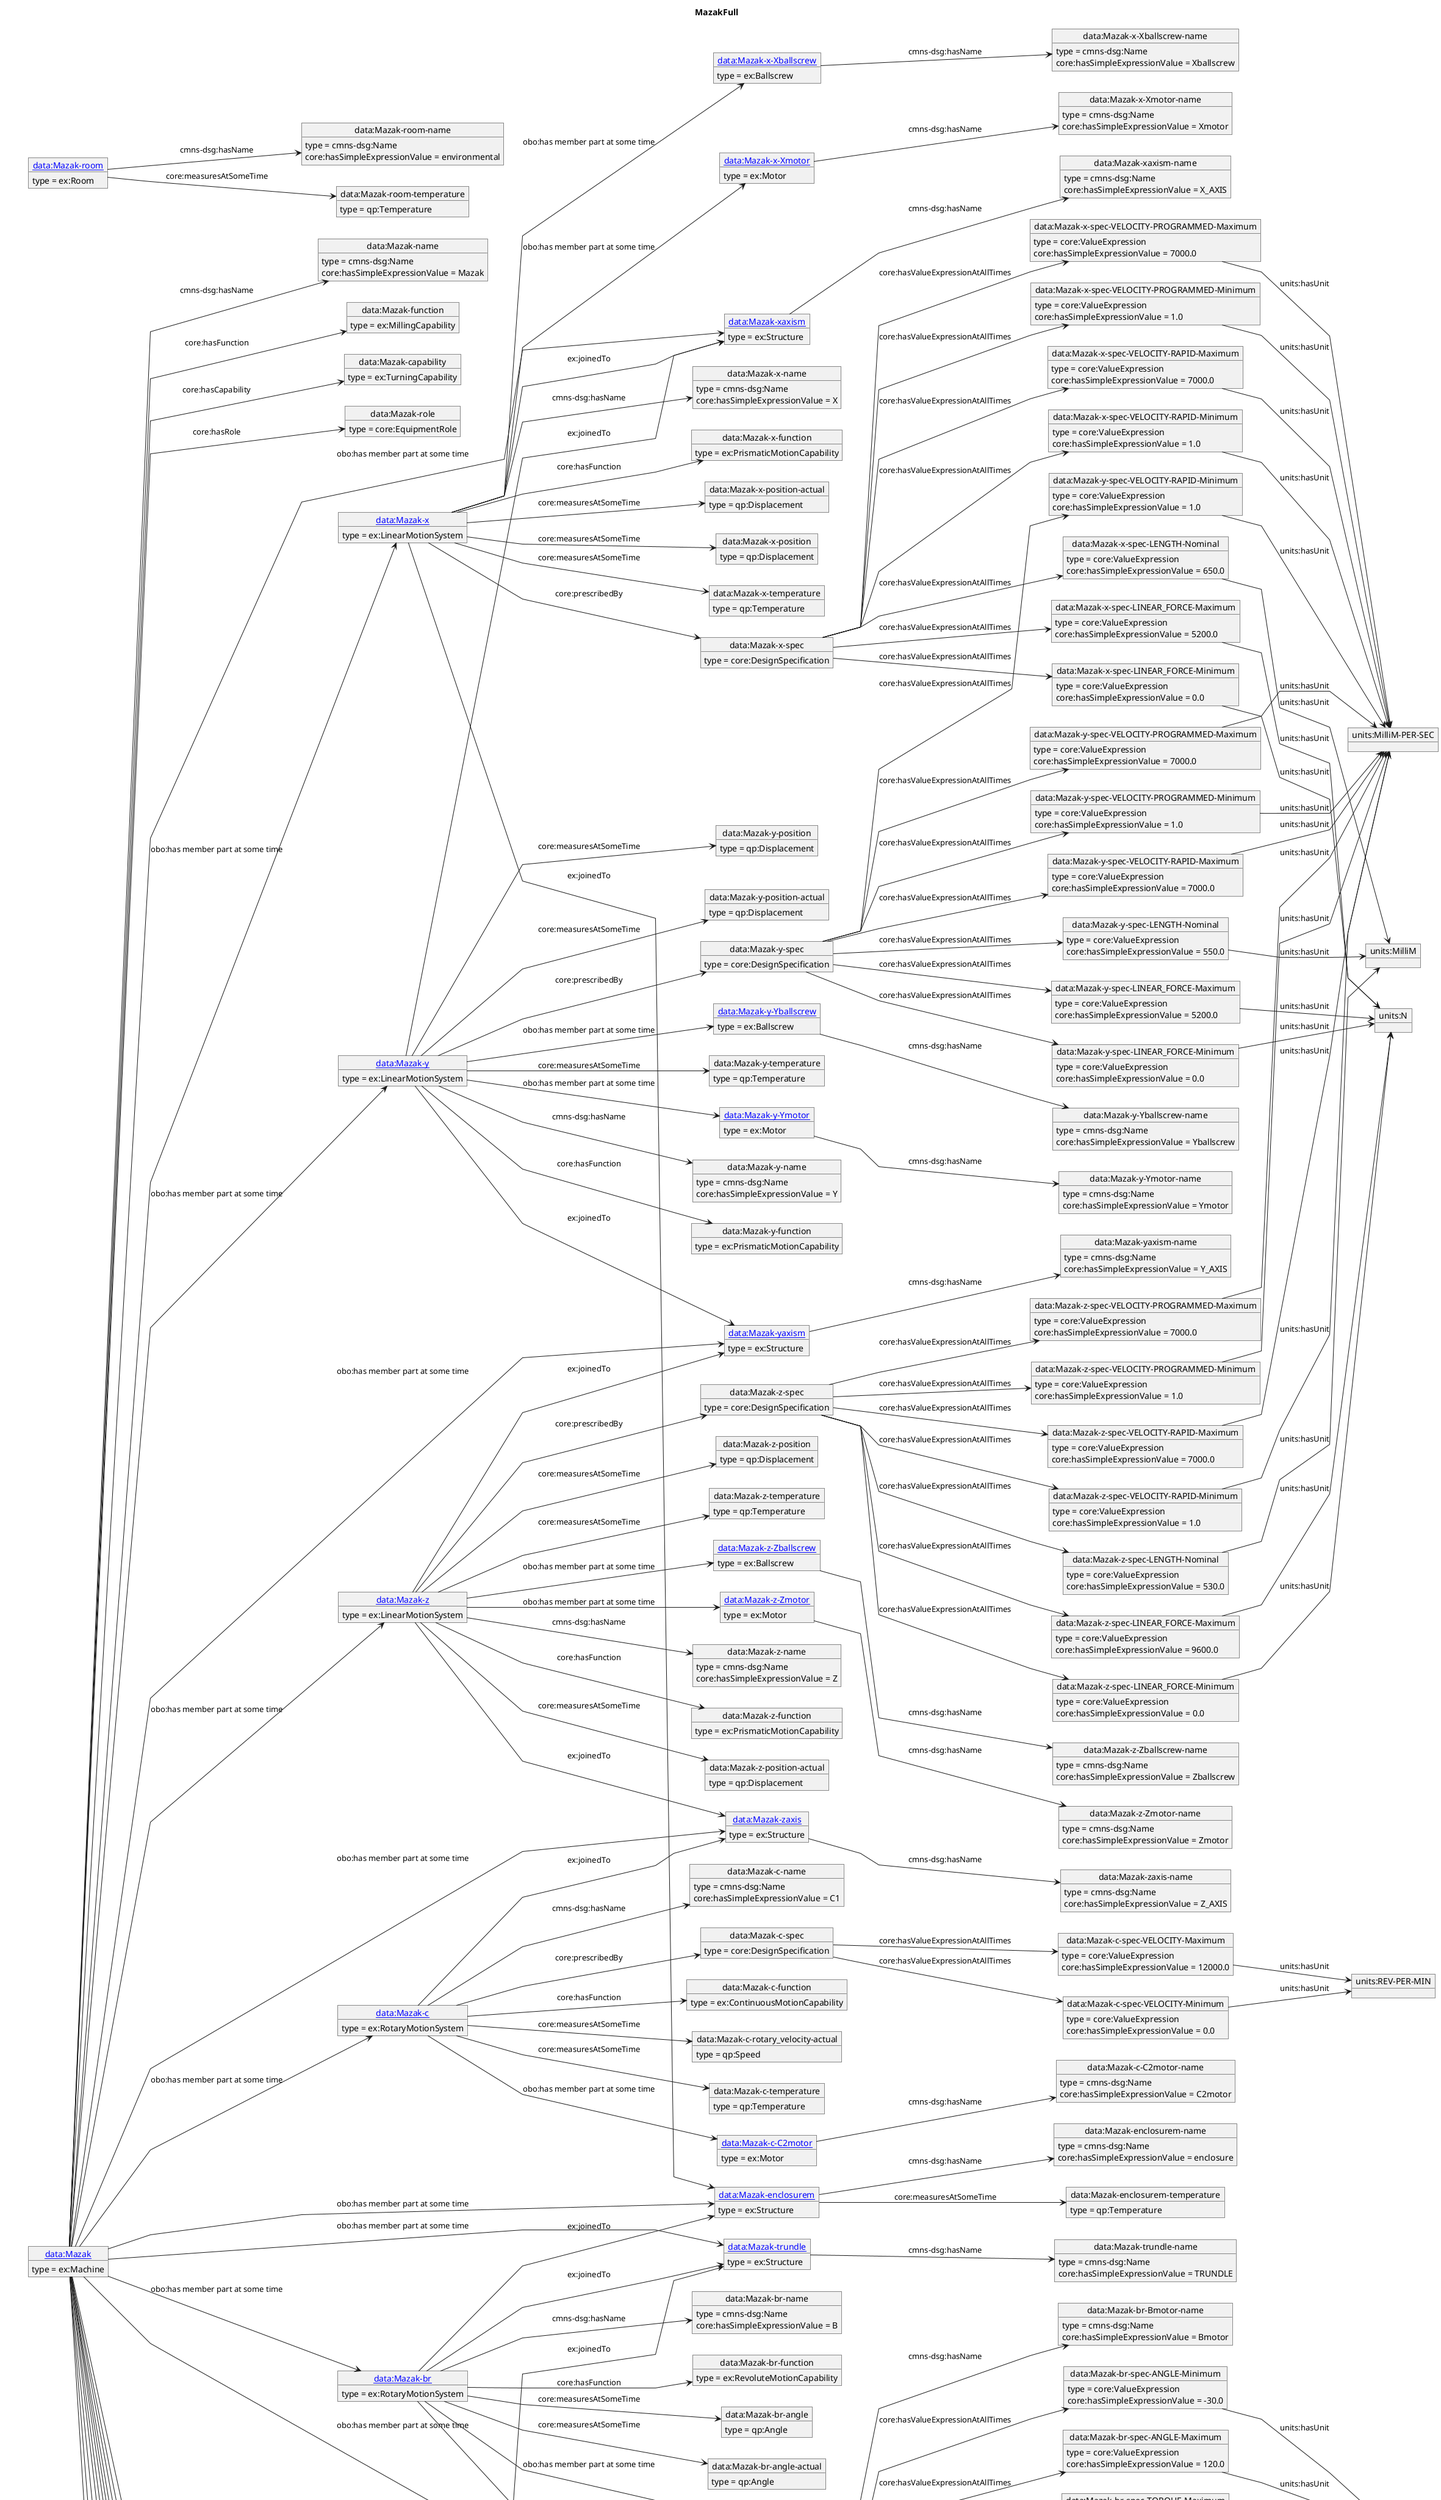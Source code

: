 @startuml
skinparam linetype polyline
left to right direction
title MazakFull
object "data:" as o1 {
 type = owl:Ontology
 }
object "ex:" as o2 
object "[[./Mazak.html data:Mazak]]" as o3 {
 type = ex:Machine
 }
object "data:Mazak-name" as o4 {
 type = cmns-dsg:Name
 }
object "data:Mazak-function" as o5 {
 type = ex:MillingCapability
 }
object "data:Mazak-capability" as o6 {
 type = ex:TurningCapability
 }
object "data:Mazak-role" as o7 {
 type = core:EquipmentRole
 }
object "[[./Mazak-xaxism.html data:Mazak-xaxism]]" as o8 {
 type = ex:Structure
 }
object "[[./Mazak-yaxism.html data:Mazak-yaxism]]" as o9 {
 type = ex:Structure
 }
object "[[./Mazak-zaxis.html data:Mazak-zaxis]]" as o10 {
 type = ex:Structure
 }
object "[[./Mazak-table.html data:Mazak-table]]" as o11 {
 type = ex:Structure
 }
object "[[./Mazak-trundle.html data:Mazak-trundle]]" as o12 {
 type = ex:Structure
 }
object "[[./Mazak-x.html data:Mazak-x]]" as o13 {
 type = ex:LinearMotionSystem
 }
object "[[./Mazak-y.html data:Mazak-y]]" as o14 {
 type = ex:LinearMotionSystem
 }
object "[[./Mazak-z.html data:Mazak-z]]" as o15 {
 type = ex:LinearMotionSystem
 }
object "[[./Mazak-c.html data:Mazak-c]]" as o16 {
 type = ex:RotaryMotionSystem
 }
object "[[./Mazak-br.html data:Mazak-br]]" as o17 {
 type = ex:RotaryMotionSystem
 }
object "[[./Mazak-c2.html data:Mazak-c2]]" as o18 {
 type = ex:RotaryMotionSystem
 }
object "[[./Mazak-cont.html data:Mazak-cont]]" as o19 {
 type = ex:ControlSystem
 }
object "[[./Mazak-door1.html data:Mazak-door1]]" as o20 {
 type = obo:object
 }
object "[[./Mazak-partocc.html data:Mazak-partocc]]" as o21 {
 type = ex:Part
 }
object "[[./Mazak-elec.html data:Mazak-elec]]" as o22 {
 type = ex:ElectricalSystem
 }
object "[[./Mazak-hydraulic.html data:Mazak-hydraulic]]" as o23 {
 type = ex:HydraulicSystem
 }
object "[[./Mazak-coolant.html data:Mazak-coolant]]" as o24 {
 type = obo:object
 }
object "[[./Mazak-pneumatic.html data:Mazak-pneumatic]]" as o25 {
 type = ex:PneumaticSystem
 }
object "[[./Mazak-lubrication.html data:Mazak-lubrication]]" as o26 {
 type = ex:LubricationSystem
 }
object "[[./Mazak-personnelm.html data:Mazak-personnelm]]" as o27 {
 type = core:Person
 }
object "[[./Mazak-procstock.html data:Mazak-procstock]]" as o28 {
 type = ex:Stock
 }
object "[[./Mazak-enclosurem.html data:Mazak-enclosurem]]" as o29 {
 type = ex:Structure
 }
object "data:Mazak-xaxism-name" as o30 {
 type = cmns-dsg:Name
 }
object "data:Mazak-yaxism-name" as o31 {
 type = cmns-dsg:Name
 }
object "data:Mazak-zaxis-name" as o32 {
 type = cmns-dsg:Name
 }
object "data:Mazak-table-name" as o33 {
 type = cmns-dsg:Name
 }
object "data:Mazak-trundle-name" as o34 {
 type = cmns-dsg:Name
 }
object "data:Mazak-x-name" as o35 {
 type = cmns-dsg:Name
 }
object "data:Mazak-x-spec" as o36 {
 type = core:DesignSpecification
 }
object "data:Mazak-x-function" as o37 {
 type = ex:PrismaticMotionCapability
 }
object "data:Mazak-x-position-actual" as o38 {
 type = qp:Displacement
 }
object "data:Mazak-x-position" as o39 {
 type = qp:Displacement
 }
object "data:Mazak-x-temperature" as o40 {
 type = qp:Temperature
 }
object "[[./Mazak-x-Xballscrew.html data:Mazak-x-Xballscrew]]" as o41 {
 type = ex:Ballscrew
 }
object "[[./Mazak-x-Xmotor.html data:Mazak-x-Xmotor]]" as o42 {
 type = ex:Motor
 }
object "data:Mazak-x-spec-LENGTH-Nominal" as o43 {
 type = core:ValueExpression
 }
object "data:Mazak-x-spec-LINEAR_FORCE-Maximum" as o44 {
 type = core:ValueExpression
 }
object "data:Mazak-x-spec-LINEAR_FORCE-Minimum" as o45 {
 type = core:ValueExpression
 }
object "data:Mazak-x-spec-VELOCITY-RAPID-Maximum" as o46 {
 type = core:ValueExpression
 }
object "data:Mazak-x-spec-VELOCITY-RAPID-Minimum" as o47 {
 type = core:ValueExpression
 }
object "data:Mazak-x-spec-VELOCITY-PROGRAMMED-Maximum" as o48 {
 type = core:ValueExpression
 }
object "data:Mazak-x-spec-VELOCITY-PROGRAMMED-Minimum" as o49 {
 type = core:ValueExpression
 }
object "units:MilliM" as o50 
object "units:N" as o51 
object "units:MilliM-PER-SEC" as o52 
object "data:Mazak-x-Xballscrew-name" as o53 {
 type = cmns-dsg:Name
 }
object "data:Mazak-x-Xmotor-name" as o54 {
 type = cmns-dsg:Name
 }
object "data:Mazak-y-name" as o55 {
 type = cmns-dsg:Name
 }
object "data:Mazak-y-spec" as o56 {
 type = core:DesignSpecification
 }
object "data:Mazak-y-function" as o57 {
 type = ex:PrismaticMotionCapability
 }
object "data:Mazak-y-position-actual" as o58 {
 type = qp:Displacement
 }
object "data:Mazak-y-position" as o59 {
 type = qp:Displacement
 }
object "data:Mazak-y-temperature" as o60 {
 type = qp:Temperature
 }
object "[[./Mazak-y-Yballscrew.html data:Mazak-y-Yballscrew]]" as o61 {
 type = ex:Ballscrew
 }
object "[[./Mazak-y-Ymotor.html data:Mazak-y-Ymotor]]" as o62 {
 type = ex:Motor
 }
object "data:Mazak-y-spec-LENGTH-Nominal" as o63 {
 type = core:ValueExpression
 }
object "data:Mazak-y-spec-LINEAR_FORCE-Maximum" as o64 {
 type = core:ValueExpression
 }
object "data:Mazak-y-spec-LINEAR_FORCE-Minimum" as o65 {
 type = core:ValueExpression
 }
object "data:Mazak-y-spec-VELOCITY-RAPID-Maximum" as o66 {
 type = core:ValueExpression
 }
object "data:Mazak-y-spec-VELOCITY-RAPID-Minimum" as o67 {
 type = core:ValueExpression
 }
object "data:Mazak-y-spec-VELOCITY-PROGRAMMED-Maximum" as o68 {
 type = core:ValueExpression
 }
object "data:Mazak-y-spec-VELOCITY-PROGRAMMED-Minimum" as o69 {
 type = core:ValueExpression
 }
object "data:Mazak-y-Yballscrew-name" as o70 {
 type = cmns-dsg:Name
 }
object "data:Mazak-y-Ymotor-name" as o71 {
 type = cmns-dsg:Name
 }
object "data:Mazak-z-name" as o72 {
 type = cmns-dsg:Name
 }
object "data:Mazak-z-spec" as o73 {
 type = core:DesignSpecification
 }
object "data:Mazak-z-function" as o74 {
 type = ex:PrismaticMotionCapability
 }
object "data:Mazak-z-position-actual" as o75 {
 type = qp:Displacement
 }
object "data:Mazak-z-position" as o76 {
 type = qp:Displacement
 }
object "data:Mazak-z-temperature" as o77 {
 type = qp:Temperature
 }
object "[[./Mazak-z-Zballscrew.html data:Mazak-z-Zballscrew]]" as o78 {
 type = ex:Ballscrew
 }
object "[[./Mazak-z-Zmotor.html data:Mazak-z-Zmotor]]" as o79 {
 type = ex:Motor
 }
object "data:Mazak-z-spec-LENGTH-Nominal" as o80 {
 type = core:ValueExpression
 }
object "data:Mazak-z-spec-LINEAR_FORCE-Maximum" as o81 {
 type = core:ValueExpression
 }
object "data:Mazak-z-spec-LINEAR_FORCE-Minimum" as o82 {
 type = core:ValueExpression
 }
object "data:Mazak-z-spec-VELOCITY-RAPID-Maximum" as o83 {
 type = core:ValueExpression
 }
object "data:Mazak-z-spec-VELOCITY-RAPID-Minimum" as o84 {
 type = core:ValueExpression
 }
object "data:Mazak-z-spec-VELOCITY-PROGRAMMED-Maximum" as o85 {
 type = core:ValueExpression
 }
object "data:Mazak-z-spec-VELOCITY-PROGRAMMED-Minimum" as o86 {
 type = core:ValueExpression
 }
object "data:Mazak-z-Zballscrew-name" as o87 {
 type = cmns-dsg:Name
 }
object "data:Mazak-z-Zmotor-name" as o88 {
 type = cmns-dsg:Name
 }
object "data:Mazak-c-name" as o89 {
 type = cmns-dsg:Name
 }
object "data:Mazak-c-spec" as o90 {
 type = core:DesignSpecification
 }
object "data:Mazak-c-function" as o91 {
 type = ex:ContinuousMotionCapability
 }
object "data:Mazak-c-rotary_velocity-actual" as o92 {
 type = qp:Speed
 }
object "data:Mazak-c-temperature" as o93 {
 type = qp:Temperature
 }
object "[[./Mazak-c-C2motor.html data:Mazak-c-C2motor]]" as o94 {
 type = ex:Motor
 }
object "data:Mazak-c-spec-VELOCITY-Maximum" as o95 {
 type = core:ValueExpression
 }
object "data:Mazak-c-spec-VELOCITY-Minimum" as o96 {
 type = core:ValueExpression
 }
object "units:REV-PER-MIN" as o97 
object "data:Mazak-c-C2motor-name" as o98 {
 type = cmns-dsg:Name
 }
object "data:Mazak-br-name" as o99 {
 type = cmns-dsg:Name
 }
object "data:Mazak-br-spec" as o100 {
 type = core:DesignSpecification
 }
object "data:Mazak-br-function" as o101 {
 type = ex:RevoluteMotionCapability
 }
object "data:Mazak-br-angle" as o102 {
 type = qp:Angle
 }
object "data:Mazak-br-angle-actual" as o103 {
 type = qp:Angle
 }
object "[[./Mazak-br-Bmotor.html data:Mazak-br-Bmotor]]" as o104 {
 type = ex:Motor
 }
object "data:Mazak-br-spec-ANGLE-Maximum" as o105 {
 type = core:ValueExpression
 }
object "data:Mazak-br-spec-ANGLE-Minimum" as o106 {
 type = core:ValueExpression
 }
object "data:Mazak-br-spec-TORQUE-Maximum" as o107 {
 type = core:ValueExpression
 }
object "data:Mazak-br-spec-TORQUE-Minimum" as o108 {
 type = core:ValueExpression
 }
object "units:DEG" as o109 
object "units:N-M" as o110 
object "data:Mazak-br-Bmotor-name" as o111 {
 type = cmns-dsg:Name
 }
object "data:Mazak-c2-name" as o112 {
 type = cmns-dsg:Name
 }
object "data:Mazak-c2-spec" as o113 {
 type = core:DesignSpecification
 }
object "data:Mazak-c2-function" as o114 {
 type = ex:RevoluteMotionCapability
 }
object "data:Mazak-c2-angle" as o115 {
 type = qp:Angle
 }
object "data:Mazak-c2-angle-actual" as o116 {
 type = qp:Angle
 }
object "data:Mazak-c2-temperature" as o117 {
 type = qp:Temperature
 }
object "[[./Mazak-c2-Cmotor.html data:Mazak-c2-Cmotor]]" as o118 {
 type = ex:Motor
 }
object "data:Mazak-c2-spec-ANGLE-Maximum" as o119 {
 type = core:ValueExpression
 }
object "data:Mazak-c2-spec-ANGLE-Minimum" as o120 {
 type = core:ValueExpression
 }
object "data:Mazak-c2-spec-TORQUE-Maximum" as o121 {
 type = core:ValueExpression
 }
object "data:Mazak-c2-spec-TORQUE-Minimum" as o122 {
 type = core:ValueExpression
 }
object "data:Mazak-c2-Cmotor-name" as o123 {
 type = cmns-dsg:Name
 }
object "data:Mazak-cont-name" as o124 {
 type = cmns-dsg:Name
 }
object "[[./Mazak-cont-path1.html data:Mazak-cont-path1]]" as o125 {
 type = ex:ControlSystemPath
 }
object "data:Mazak-cont-path1-name" as o126 {
 type = cmns-dsg:Name
 }
object "data:Mazak-door1-name" as o127 {
 type = cmns-dsg:Name
 }
object "data:Mazak-partocc-name" as o128 {
 type = cmns-dsg:Name
 }
object "data:Mazak-elec-name" as o129 {
 type = cmns-dsg:Name
 }
object "data:Mazak-hydraulic-name" as o130 {
 type = cmns-dsg:Name
 }
object "data:Mazak-coolant-name" as o131 {
 type = cmns-dsg:Name
 }
object "data:Mazak-coolant-temperature" as o132 {
 type = qp:Temperature
 }
object "data:Mazak-pneumatic-name" as o133 {
 type = cmns-dsg:Name
 }
object "data:Mazak-lubrication-name" as o134 {
 type = cmns-dsg:Name
 }
object "[[./Mazak-room.html data:Mazak-room]]" as o135 {
 type = ex:Room
 }
object "data:Mazak-room-name" as o136 {
 type = cmns-dsg:Name
 }
object "data:Mazak-room-temperature" as o137 {
 type = qp:Temperature
 }
object "data:Mazak-personnelm-name" as o138 {
 type = cmns-dsg:Name
 }
object "data:Mazak-procstock-name" as o139 {
 type = cmns-dsg:Name
 }
object "data:Mazak-enclosurem-name" as o140 {
 type = cmns-dsg:Name
 }
object "data:Mazak-enclosurem-temperature" as o141 {
 type = qp:Temperature
 }
o1 : rdfs:label = Machine Ontology
o1 --> o2 : owl:imports
o3 --> o4 : cmns-dsg:hasName
o3 --> o5 : core:hasFunction
o3 --> o6 : core:hasCapability
o3 --> o7 : core:hasRole
o3 --> o8 : obo:has member part at some time
o3 --> o9 : obo:has member part at some time
o3 --> o10 : obo:has member part at some time
o3 --> o11 : obo:has member part at some time
o3 --> o12 : obo:has member part at some time
o3 --> o13 : obo:has member part at some time
o3 --> o14 : obo:has member part at some time
o3 --> o15 : obo:has member part at some time
o3 --> o16 : obo:has member part at some time
o3 --> o17 : obo:has member part at some time
o3 --> o18 : obo:has member part at some time
o3 --> o19 : obo:has member part at some time
o3 --> o20 : obo:has member part at some time
o3 --> o21 : obo:has member part at some time
o3 --> o22 : obo:has member part at some time
o3 --> o23 : obo:has member part at some time
o3 --> o24 : obo:has member part at some time
o3 --> o25 : obo:has member part at some time
o3 --> o26 : obo:has member part at some time
o3 --> o27 : obo:has member part at some time
o3 --> o28 : obo:has member part at some time
o3 --> o29 : obo:has member part at some time
o4 : core:hasSimpleExpressionValue = Mazak
o8 --> o30 : cmns-dsg:hasName
o30 : core:hasSimpleExpressionValue = X_AXIS
o9 --> o31 : cmns-dsg:hasName
o31 : core:hasSimpleExpressionValue = Y_AXIS
o10 --> o32 : cmns-dsg:hasName
o32 : core:hasSimpleExpressionValue = Z_AXIS
o11 --> o33 : cmns-dsg:hasName
o33 : core:hasSimpleExpressionValue = TABLE
o12 --> o34 : cmns-dsg:hasName
o34 : core:hasSimpleExpressionValue = TRUNDLE
o13 --> o35 : cmns-dsg:hasName
o13 --> o36 : core:prescribedBy
o13 --> o29 : ex:joinedTo
o13 --> o8 : ex:joinedTo
o13 --> o37 : core:hasFunction
o13 --> o38 : core:measuresAtSomeTime
o13 --> o39 : core:measuresAtSomeTime
o13 --> o40 : core:measuresAtSomeTime
o13 --> o41 : obo:has member part at some time
o13 --> o42 : obo:has member part at some time
o35 : core:hasSimpleExpressionValue = X
o36 --> o43 : core:hasValueExpressionAtAllTimes
o36 --> o44 : core:hasValueExpressionAtAllTimes
o36 --> o45 : core:hasValueExpressionAtAllTimes
o36 --> o46 : core:hasValueExpressionAtAllTimes
o36 --> o47 : core:hasValueExpressionAtAllTimes
o36 --> o48 : core:hasValueExpressionAtAllTimes
o36 --> o49 : core:hasValueExpressionAtAllTimes
o43 : core:hasSimpleExpressionValue = 650.0
o43 --> o50 : units:hasUnit
o44 : core:hasSimpleExpressionValue = 5200.0
o44 --> o51 : units:hasUnit
o45 : core:hasSimpleExpressionValue = 0.0
o45 --> o51 : units:hasUnit
o46 : core:hasSimpleExpressionValue = 7000.0
o46 --> o52 : units:hasUnit
o47 : core:hasSimpleExpressionValue = 1.0
o47 --> o52 : units:hasUnit
o48 : core:hasSimpleExpressionValue = 7000.0
o48 --> o52 : units:hasUnit
o49 : core:hasSimpleExpressionValue = 1.0
o49 --> o52 : units:hasUnit
o41 --> o53 : cmns-dsg:hasName
o53 : core:hasSimpleExpressionValue = Xballscrew
o42 --> o54 : cmns-dsg:hasName
o54 : core:hasSimpleExpressionValue = Xmotor
o14 --> o55 : cmns-dsg:hasName
o14 --> o56 : core:prescribedBy
o14 --> o8 : ex:joinedTo
o14 --> o9 : ex:joinedTo
o14 --> o57 : core:hasFunction
o14 --> o58 : core:measuresAtSomeTime
o14 --> o59 : core:measuresAtSomeTime
o14 --> o60 : core:measuresAtSomeTime
o14 --> o61 : obo:has member part at some time
o14 --> o62 : obo:has member part at some time
o55 : core:hasSimpleExpressionValue = Y
o56 --> o63 : core:hasValueExpressionAtAllTimes
o56 --> o64 : core:hasValueExpressionAtAllTimes
o56 --> o65 : core:hasValueExpressionAtAllTimes
o56 --> o66 : core:hasValueExpressionAtAllTimes
o56 --> o67 : core:hasValueExpressionAtAllTimes
o56 --> o68 : core:hasValueExpressionAtAllTimes
o56 --> o69 : core:hasValueExpressionAtAllTimes
o63 : core:hasSimpleExpressionValue = 550.0
o63 --> o50 : units:hasUnit
o64 : core:hasSimpleExpressionValue = 5200.0
o64 --> o51 : units:hasUnit
o65 : core:hasSimpleExpressionValue = 0.0
o65 --> o51 : units:hasUnit
o66 : core:hasSimpleExpressionValue = 7000.0
o66 --> o52 : units:hasUnit
o67 : core:hasSimpleExpressionValue = 1.0
o67 --> o52 : units:hasUnit
o68 : core:hasSimpleExpressionValue = 7000.0
o68 --> o52 : units:hasUnit
o69 : core:hasSimpleExpressionValue = 1.0
o69 --> o52 : units:hasUnit
o61 --> o70 : cmns-dsg:hasName
o70 : core:hasSimpleExpressionValue = Yballscrew
o62 --> o71 : cmns-dsg:hasName
o71 : core:hasSimpleExpressionValue = Ymotor
o15 --> o72 : cmns-dsg:hasName
o15 --> o73 : core:prescribedBy
o15 --> o9 : ex:joinedTo
o15 --> o10 : ex:joinedTo
o15 --> o74 : core:hasFunction
o15 --> o75 : core:measuresAtSomeTime
o15 --> o76 : core:measuresAtSomeTime
o15 --> o77 : core:measuresAtSomeTime
o15 --> o78 : obo:has member part at some time
o15 --> o79 : obo:has member part at some time
o72 : core:hasSimpleExpressionValue = Z
o73 --> o80 : core:hasValueExpressionAtAllTimes
o73 --> o81 : core:hasValueExpressionAtAllTimes
o73 --> o82 : core:hasValueExpressionAtAllTimes
o73 --> o83 : core:hasValueExpressionAtAllTimes
o73 --> o84 : core:hasValueExpressionAtAllTimes
o73 --> o85 : core:hasValueExpressionAtAllTimes
o73 --> o86 : core:hasValueExpressionAtAllTimes
o80 : core:hasSimpleExpressionValue = 530.0
o80 --> o50 : units:hasUnit
o81 : core:hasSimpleExpressionValue = 9600.0
o81 --> o51 : units:hasUnit
o82 : core:hasSimpleExpressionValue = 0.0
o82 --> o51 : units:hasUnit
o83 : core:hasSimpleExpressionValue = 7000.0
o83 --> o52 : units:hasUnit
o84 : core:hasSimpleExpressionValue = 1.0
o84 --> o52 : units:hasUnit
o85 : core:hasSimpleExpressionValue = 7000.0
o85 --> o52 : units:hasUnit
o86 : core:hasSimpleExpressionValue = 1.0
o86 --> o52 : units:hasUnit
o78 --> o87 : cmns-dsg:hasName
o87 : core:hasSimpleExpressionValue = Zballscrew
o79 --> o88 : cmns-dsg:hasName
o88 : core:hasSimpleExpressionValue = Zmotor
o16 --> o89 : cmns-dsg:hasName
o16 --> o90 : core:prescribedBy
o16 --> o10 : ex:joinedTo
o16 --> o91 : core:hasFunction
o16 --> o92 : core:measuresAtSomeTime
o16 --> o93 : core:measuresAtSomeTime
o16 --> o94 : obo:has member part at some time
o89 : core:hasSimpleExpressionValue = C1
o90 --> o95 : core:hasValueExpressionAtAllTimes
o90 --> o96 : core:hasValueExpressionAtAllTimes
o95 : core:hasSimpleExpressionValue = 12000.0
o95 --> o97 : units:hasUnit
o96 : core:hasSimpleExpressionValue = 0.0
o96 --> o97 : units:hasUnit
o94 --> o98 : cmns-dsg:hasName
o98 : core:hasSimpleExpressionValue = C2motor
o17 --> o99 : cmns-dsg:hasName
o17 --> o100 : core:prescribedBy
o17 --> o29 : ex:joinedTo
o17 --> o12 : ex:joinedTo
o17 --> o101 : core:hasFunction
o17 --> o102 : core:measuresAtSomeTime
o17 --> o103 : core:measuresAtSomeTime
o17 --> o104 : obo:has member part at some time
o99 : core:hasSimpleExpressionValue = B
o100 --> o105 : core:hasValueExpressionAtAllTimes
o100 --> o106 : core:hasValueExpressionAtAllTimes
o100 --> o107 : core:hasValueExpressionAtAllTimes
o100 --> o108 : core:hasValueExpressionAtAllTimes
o105 : core:hasSimpleExpressionValue = 120.0
o105 --> o109 : units:hasUnit
o106 : core:hasSimpleExpressionValue = -30.0
o106 --> o109 : units:hasUnit
o107 : core:hasSimpleExpressionValue = 400.0
o107 --> o110 : units:hasUnit
o108 : core:hasSimpleExpressionValue = 0.0
o108 --> o110 : units:hasUnit
o104 --> o111 : cmns-dsg:hasName
o111 : core:hasSimpleExpressionValue = Bmotor
o18 --> o112 : cmns-dsg:hasName
o18 --> o113 : core:prescribedBy
o18 --> o12 : ex:joinedTo
o18 --> o11 : ex:joinedTo
o18 --> o114 : core:hasFunction
o18 --> o115 : core:measuresAtSomeTime
o18 --> o116 : core:measuresAtSomeTime
o18 --> o117 : core:measuresAtSomeTime
o18 --> o118 : obo:has member part at some time
o112 : core:hasSimpleExpressionValue = C2
o113 --> o119 : core:hasValueExpressionAtAllTimes
o113 --> o120 : core:hasValueExpressionAtAllTimes
o113 --> o121 : core:hasValueExpressionAtAllTimes
o113 --> o122 : core:hasValueExpressionAtAllTimes
o119 : core:hasSimpleExpressionValue = 360.0
o119 --> o109 : units:hasUnit
o120 : core:hasSimpleExpressionValue = -360.0
o120 --> o109 : units:hasUnit
o121 : core:hasSimpleExpressionValue = 400.0
o121 --> o110 : units:hasUnit
o122 : core:hasSimpleExpressionValue = 0.0
o122 --> o110 : units:hasUnit
o118 --> o123 : cmns-dsg:hasName
o123 : core:hasSimpleExpressionValue = Cmotor
o19 --> o124 : cmns-dsg:hasName
o19 --> o125 : obo:has member part at some time
o124 : core:hasSimpleExpressionValue = controller
o125 --> o126 : cmns-dsg:hasName
o126 : core:hasSimpleExpressionValue = path
o20 --> o127 : cmns-dsg:hasName
o127 : core:hasSimpleExpressionValue = door
o21 --> o128 : cmns-dsg:hasName
o128 : core:hasSimpleExpressionValue = partocc
o22 --> o129 : cmns-dsg:hasName
o129 : core:hasSimpleExpressionValue = electric
o23 --> o130 : cmns-dsg:hasName
o130 : core:hasSimpleExpressionValue = hydraulic
o24 --> o131 : cmns-dsg:hasName
o24 --> o132 : core:measuresAtSomeTime
o131 : core:hasSimpleExpressionValue = coolant
o25 --> o133 : cmns-dsg:hasName
o133 : core:hasSimpleExpressionValue = pneumatic
o26 --> o134 : cmns-dsg:hasName
o134 : core:hasSimpleExpressionValue = lubrication
o135 --> o136 : cmns-dsg:hasName
o135 --> o137 : core:measuresAtSomeTime
o136 : core:hasSimpleExpressionValue = environmental
o27 --> o138 : cmns-dsg:hasName
o138 : core:hasSimpleExpressionValue = personnel
o28 --> o139 : cmns-dsg:hasName
o139 : core:hasSimpleExpressionValue = stock
o29 --> o140 : cmns-dsg:hasName
o29 --> o141 : core:measuresAtSomeTime
o140 : core:hasSimpleExpressionValue = enclosure
@enduml
